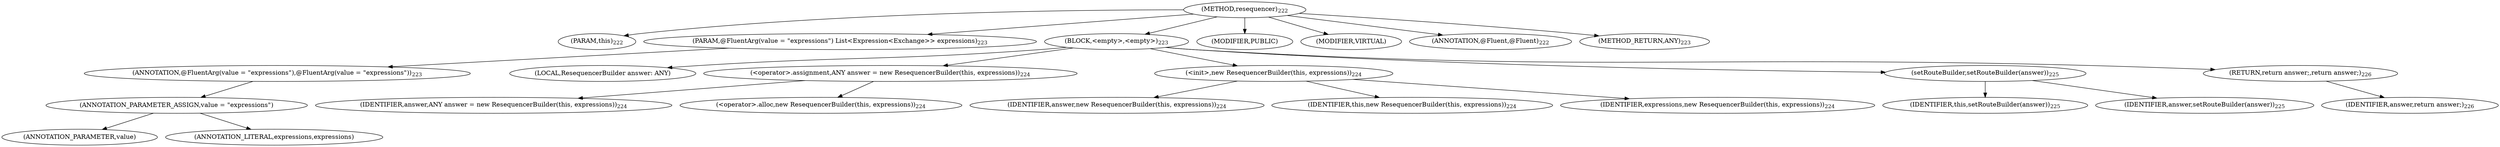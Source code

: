 digraph "resequencer" {  
"538" [label = <(METHOD,resequencer)<SUB>222</SUB>> ]
"63" [label = <(PARAM,this)<SUB>222</SUB>> ]
"539" [label = <(PARAM,@FluentArg(value = &quot;expressions&quot;) List&lt;Expression&lt;Exchange&gt;&gt; expressions)<SUB>223</SUB>> ]
"540" [label = <(ANNOTATION,@FluentArg(value = &quot;expressions&quot;),@FluentArg(value = &quot;expressions&quot;))<SUB>223</SUB>> ]
"541" [label = <(ANNOTATION_PARAMETER_ASSIGN,value = &quot;expressions&quot;)> ]
"542" [label = <(ANNOTATION_PARAMETER,value)> ]
"543" [label = <(ANNOTATION_LITERAL,expressions,expressions)> ]
"544" [label = <(BLOCK,&lt;empty&gt;,&lt;empty&gt;)<SUB>223</SUB>> ]
"65" [label = <(LOCAL,ResequencerBuilder answer: ANY)> ]
"545" [label = <(&lt;operator&gt;.assignment,ANY answer = new ResequencerBuilder(this, expressions))<SUB>224</SUB>> ]
"546" [label = <(IDENTIFIER,answer,ANY answer = new ResequencerBuilder(this, expressions))<SUB>224</SUB>> ]
"547" [label = <(&lt;operator&gt;.alloc,new ResequencerBuilder(this, expressions))<SUB>224</SUB>> ]
"548" [label = <(&lt;init&gt;,new ResequencerBuilder(this, expressions))<SUB>224</SUB>> ]
"64" [label = <(IDENTIFIER,answer,new ResequencerBuilder(this, expressions))<SUB>224</SUB>> ]
"62" [label = <(IDENTIFIER,this,new ResequencerBuilder(this, expressions))<SUB>224</SUB>> ]
"549" [label = <(IDENTIFIER,expressions,new ResequencerBuilder(this, expressions))<SUB>224</SUB>> ]
"550" [label = <(setRouteBuilder,setRouteBuilder(answer))<SUB>225</SUB>> ]
"66" [label = <(IDENTIFIER,this,setRouteBuilder(answer))<SUB>225</SUB>> ]
"551" [label = <(IDENTIFIER,answer,setRouteBuilder(answer))<SUB>225</SUB>> ]
"552" [label = <(RETURN,return answer;,return answer;)<SUB>226</SUB>> ]
"553" [label = <(IDENTIFIER,answer,return answer;)<SUB>226</SUB>> ]
"554" [label = <(MODIFIER,PUBLIC)> ]
"555" [label = <(MODIFIER,VIRTUAL)> ]
"556" [label = <(ANNOTATION,@Fluent,@Fluent)<SUB>222</SUB>> ]
"557" [label = <(METHOD_RETURN,ANY)<SUB>223</SUB>> ]
  "538" -> "63" 
  "538" -> "539" 
  "538" -> "544" 
  "538" -> "554" 
  "538" -> "555" 
  "538" -> "556" 
  "538" -> "557" 
  "539" -> "540" 
  "540" -> "541" 
  "541" -> "542" 
  "541" -> "543" 
  "544" -> "65" 
  "544" -> "545" 
  "544" -> "548" 
  "544" -> "550" 
  "544" -> "552" 
  "545" -> "546" 
  "545" -> "547" 
  "548" -> "64" 
  "548" -> "62" 
  "548" -> "549" 
  "550" -> "66" 
  "550" -> "551" 
  "552" -> "553" 
}
